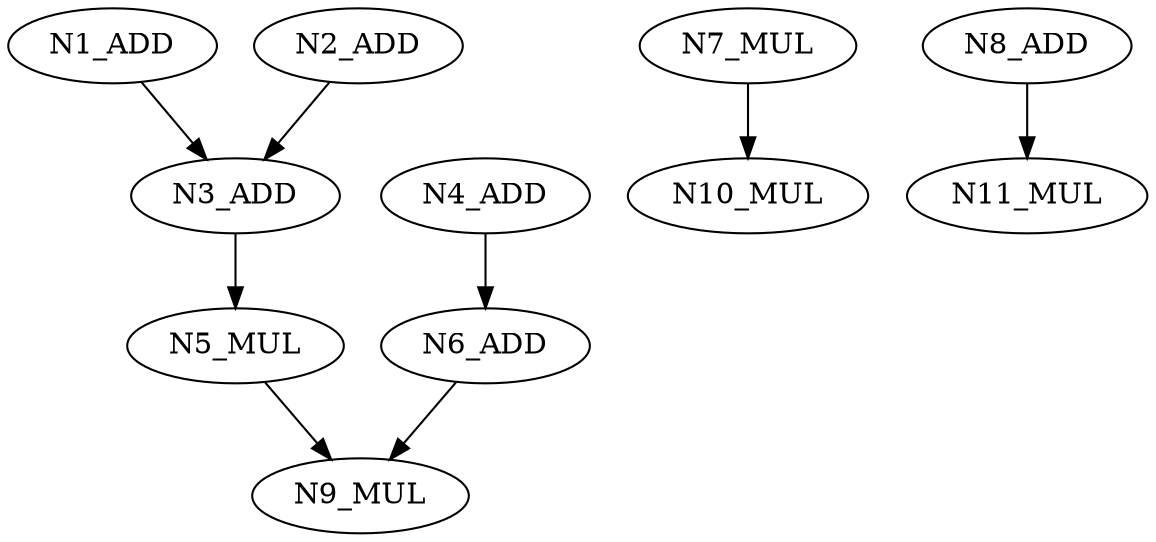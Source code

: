 digraph depgraph {

N1_ADD -> N3_ADD;
N2_ADD -> N3_ADD;
N3_ADD -> N5_MUL;
N5_MUL -> N9_MUL;
N4_ADD -> N6_ADD;
N6_ADD -> N9_MUL;
N7_MUL -> N10_MUL;
N8_ADD -> N11_MUL;
}
